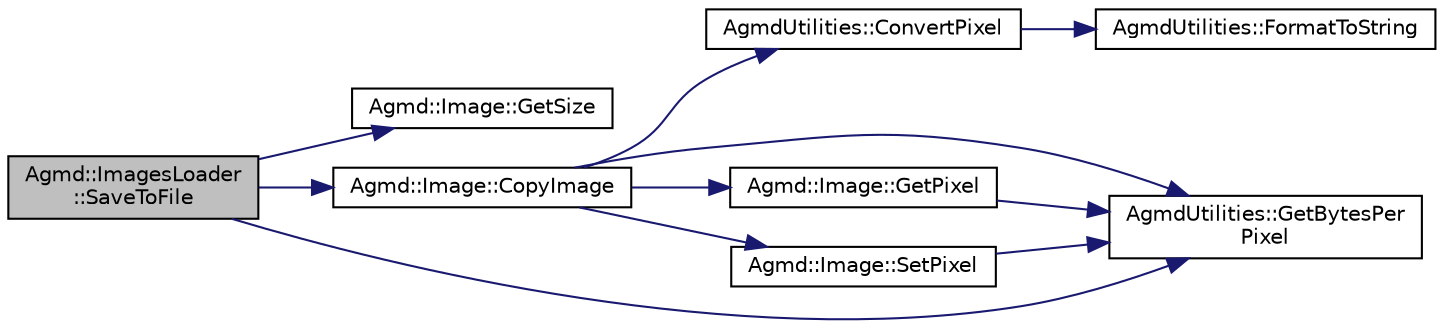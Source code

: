 digraph "Agmd::ImagesLoader::SaveToFile"
{
  edge [fontname="Helvetica",fontsize="10",labelfontname="Helvetica",labelfontsize="10"];
  node [fontname="Helvetica",fontsize="10",shape=record];
  rankdir="LR";
  Node1 [label="Agmd::ImagesLoader\l::SaveToFile",height=0.2,width=0.4,color="black", fillcolor="grey75", style="filled" fontcolor="black"];
  Node1 -> Node2 [color="midnightblue",fontsize="10",style="solid",fontname="Helvetica"];
  Node2 [label="Agmd::Image::GetSize",height=0.2,width=0.4,color="black", fillcolor="white", style="filled",URL="$class_agmd_1_1_image.html#a4dd38750c4acac0a1a44f78b09258dfc"];
  Node1 -> Node3 [color="midnightblue",fontsize="10",style="solid",fontname="Helvetica"];
  Node3 [label="Agmd::Image::CopyImage",height=0.2,width=0.4,color="black", fillcolor="white", style="filled",URL="$class_agmd_1_1_image.html#a8ac7614cf6bd3e6432f07db2240dcf4b"];
  Node3 -> Node4 [color="midnightblue",fontsize="10",style="solid",fontname="Helvetica"];
  Node4 [label="AgmdUtilities::GetBytesPer\lPixel",height=0.2,width=0.4,color="black", fillcolor="white", style="filled",URL="$namespace_agmd_utilities.html#a2652f08860fb5eb126af8afd4245b96a"];
  Node3 -> Node5 [color="midnightblue",fontsize="10",style="solid",fontname="Helvetica"];
  Node5 [label="AgmdUtilities::ConvertPixel",height=0.2,width=0.4,color="black", fillcolor="white", style="filled",URL="$namespace_agmd_utilities.html#a869c26bd9d35ce976f114f571ef0b8a4"];
  Node5 -> Node6 [color="midnightblue",fontsize="10",style="solid",fontname="Helvetica"];
  Node6 [label="AgmdUtilities::FormatToString",height=0.2,width=0.4,color="black", fillcolor="white", style="filled",URL="$namespace_agmd_utilities.html#af4b737723de85a01ece1c8132702c087"];
  Node3 -> Node7 [color="midnightblue",fontsize="10",style="solid",fontname="Helvetica"];
  Node7 [label="Agmd::Image::GetPixel",height=0.2,width=0.4,color="black", fillcolor="white", style="filled",URL="$class_agmd_1_1_image.html#a5cd2b6c73f1e50a2038fbbf2207c6665"];
  Node7 -> Node4 [color="midnightblue",fontsize="10",style="solid",fontname="Helvetica"];
  Node3 -> Node8 [color="midnightblue",fontsize="10",style="solid",fontname="Helvetica"];
  Node8 [label="Agmd::Image::SetPixel",height=0.2,width=0.4,color="black", fillcolor="white", style="filled",URL="$class_agmd_1_1_image.html#aef1f82c5377735b70e03bd50b9c349c7"];
  Node8 -> Node4 [color="midnightblue",fontsize="10",style="solid",fontname="Helvetica"];
  Node1 -> Node4 [color="midnightblue",fontsize="10",style="solid",fontname="Helvetica"];
}
